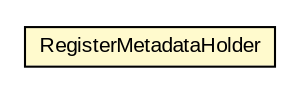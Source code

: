 #!/usr/local/bin/dot
#
# Class diagram 
# Generated by UMLGraph version R5_6-24-gf6e263 (http://www.umlgraph.org/)
#

digraph G {
	edge [fontname="arial",fontsize=10,labelfontname="arial",labelfontsize=10];
	node [fontname="arial",fontsize=10,shape=plaintext];
	nodesep=0.25;
	ranksep=0.5;
	rankdir=LR;
	// com.gwtplatform.dispatch.rest.rebind.type.RegisterMetadataHolder
	c434078 [label=<<table title="com.gwtplatform.dispatch.rest.rebind.type.RegisterMetadataHolder" border="0" cellborder="1" cellspacing="0" cellpadding="2" port="p" bgcolor="lemonChiffon" href="./RegisterMetadataHolder.html">
		<tr><td><table border="0" cellspacing="0" cellpadding="1">
<tr><td align="center" balign="center"> RegisterMetadataHolder </td></tr>
		</table></td></tr>
		</table>>, URL="./RegisterMetadataHolder.html", fontname="arial", fontcolor="black", fontsize=10.0];
}

